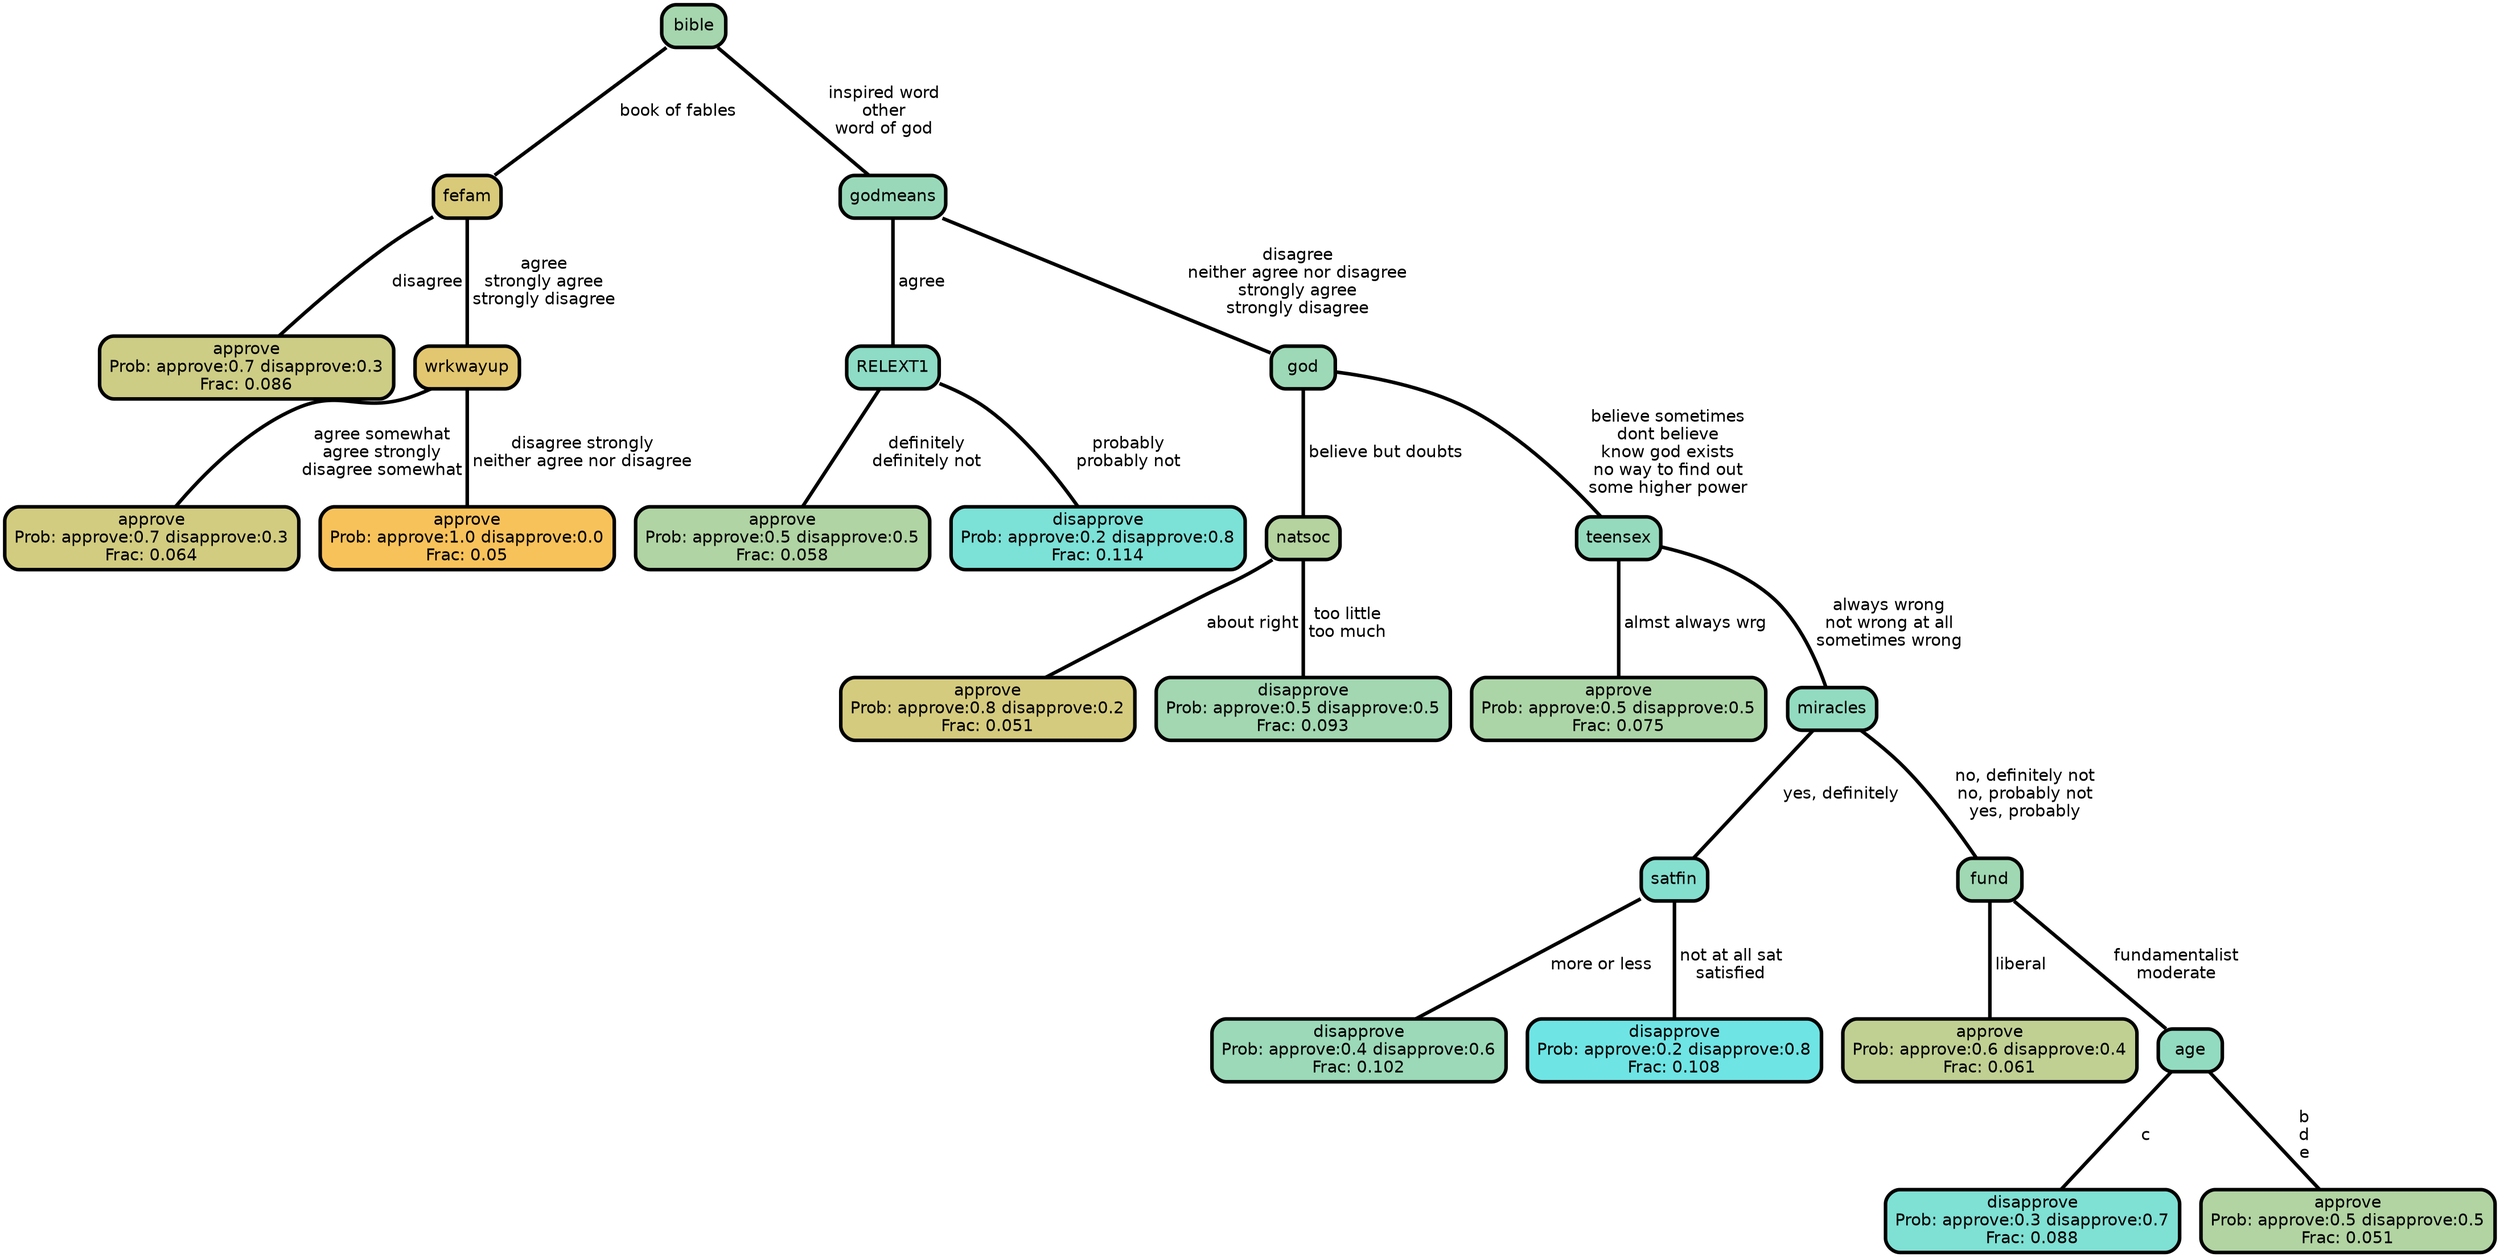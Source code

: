 graph Tree {
node [shape=box, style="filled, rounded",color="black",penwidth="3",fontcolor="black",                 fontname=helvetica] ;
graph [ranksep="0 equally", splines=straight,                 bgcolor=transparent, dpi=200] ;
edge [fontname=helvetica, color=black] ;
0 [label="approve
Prob: approve:0.7 disapprove:0.3
Frac: 0.086", fillcolor="#cdcd86"] ;
1 [label="fefam", fillcolor="#d9ca7a"] ;
2 [label="approve
Prob: approve:0.7 disapprove:0.3
Frac: 0.064", fillcolor="#d2cc81"] ;
3 [label="wrkwayup", fillcolor="#e3c770"] ;
4 [label="approve
Prob: approve:1.0 disapprove:0.0
Frac: 0.05", fillcolor="#f8c25b"] ;
5 [label="bible", fillcolor="#a6d6ad"] ;
6 [label="approve
Prob: approve:0.5 disapprove:0.5
Frac: 0.058", fillcolor="#b0d4a3"] ;
7 [label="RELEXT1", fillcolor="#8edcc5"] ;
8 [label="disapprove
Prob: approve:0.2 disapprove:0.8
Frac: 0.114", fillcolor="#7ce1d7"] ;
9 [label="godmeans", fillcolor="#99d9ba"] ;
10 [label="approve
Prob: approve:0.8 disapprove:0.2
Frac: 0.051", fillcolor="#d5cb7e"] ;
11 [label="natsoc", fillcolor="#b4d39f"] ;
12 [label="disapprove
Prob: approve:0.5 disapprove:0.5
Frac: 0.093", fillcolor="#a2d7b1"] ;
13 [label="god", fillcolor="#9dd9b6"] ;
14 [label="approve
Prob: approve:0.5 disapprove:0.5
Frac: 0.075", fillcolor="#acd5a7"] ;
15 [label="teensex", fillcolor="#96dabd"] ;
16 [label="disapprove
Prob: approve:0.4 disapprove:0.6
Frac: 0.102", fillcolor="#9bd9b8"] ;
17 [label="satfin", fillcolor="#84dfcf"] ;
18 [label="disapprove
Prob: approve:0.2 disapprove:0.8
Frac: 0.108", fillcolor="#6fe4e4"] ;
19 [label="miracles", fillcolor="#92dbc1"] ;
20 [label="approve
Prob: approve:0.6 disapprove:0.4
Frac: 0.061", fillcolor="#c0d093"] ;
21 [label="fund", fillcolor="#a0d8b3"] ;
22 [label="disapprove
Prob: approve:0.3 disapprove:0.7
Frac: 0.088", fillcolor="#7fe0d4"] ;
23 [label="age", fillcolor="#92dbc1"] ;
24 [label="approve
Prob: approve:0.5 disapprove:0.5
Frac: 0.051", fillcolor="#b1d4a2"] ;
1 -- 0 [label=" disagree",penwidth=3] ;
1 -- 3 [label=" agree\n strongly agree\n strongly disagree",penwidth=3] ;
3 -- 2 [label=" agree somewhat\n agree strongly\n disagree somewhat",penwidth=3] ;
3 -- 4 [label=" disagree strongly\n neither agree nor disagree",penwidth=3] ;
5 -- 1 [label=" book of fables",penwidth=3] ;
5 -- 9 [label=" inspired word\n other\n word of god",penwidth=3] ;
7 -- 6 [label=" definitely\n definitely not",penwidth=3] ;
7 -- 8 [label=" probably\n probably not",penwidth=3] ;
9 -- 7 [label=" agree",penwidth=3] ;
9 -- 13 [label=" disagree\n neither agree nor disagree\n strongly agree\n strongly disagree",penwidth=3] ;
11 -- 10 [label=" about right",penwidth=3] ;
11 -- 12 [label=" too little\n too much",penwidth=3] ;
13 -- 11 [label=" believe but doubts",penwidth=3] ;
13 -- 15 [label=" believe sometimes\n dont believe\n know god exists\n no way to find out\n some higher power",penwidth=3] ;
15 -- 14 [label=" almst always wrg",penwidth=3] ;
15 -- 19 [label=" always wrong\n not wrong at all\n sometimes wrong",penwidth=3] ;
17 -- 16 [label=" more or less",penwidth=3] ;
17 -- 18 [label=" not at all sat\n satisfied",penwidth=3] ;
19 -- 17 [label=" yes, definitely",penwidth=3] ;
19 -- 21 [label=" no, definitely not\n no, probably not\n yes, probably",penwidth=3] ;
21 -- 20 [label=" liberal",penwidth=3] ;
21 -- 23 [label=" fundamentalist\n moderate",penwidth=3] ;
23 -- 22 [label=" c",penwidth=3] ;
23 -- 24 [label=" b\n d\n e",penwidth=3] ;
{rank = same;}}